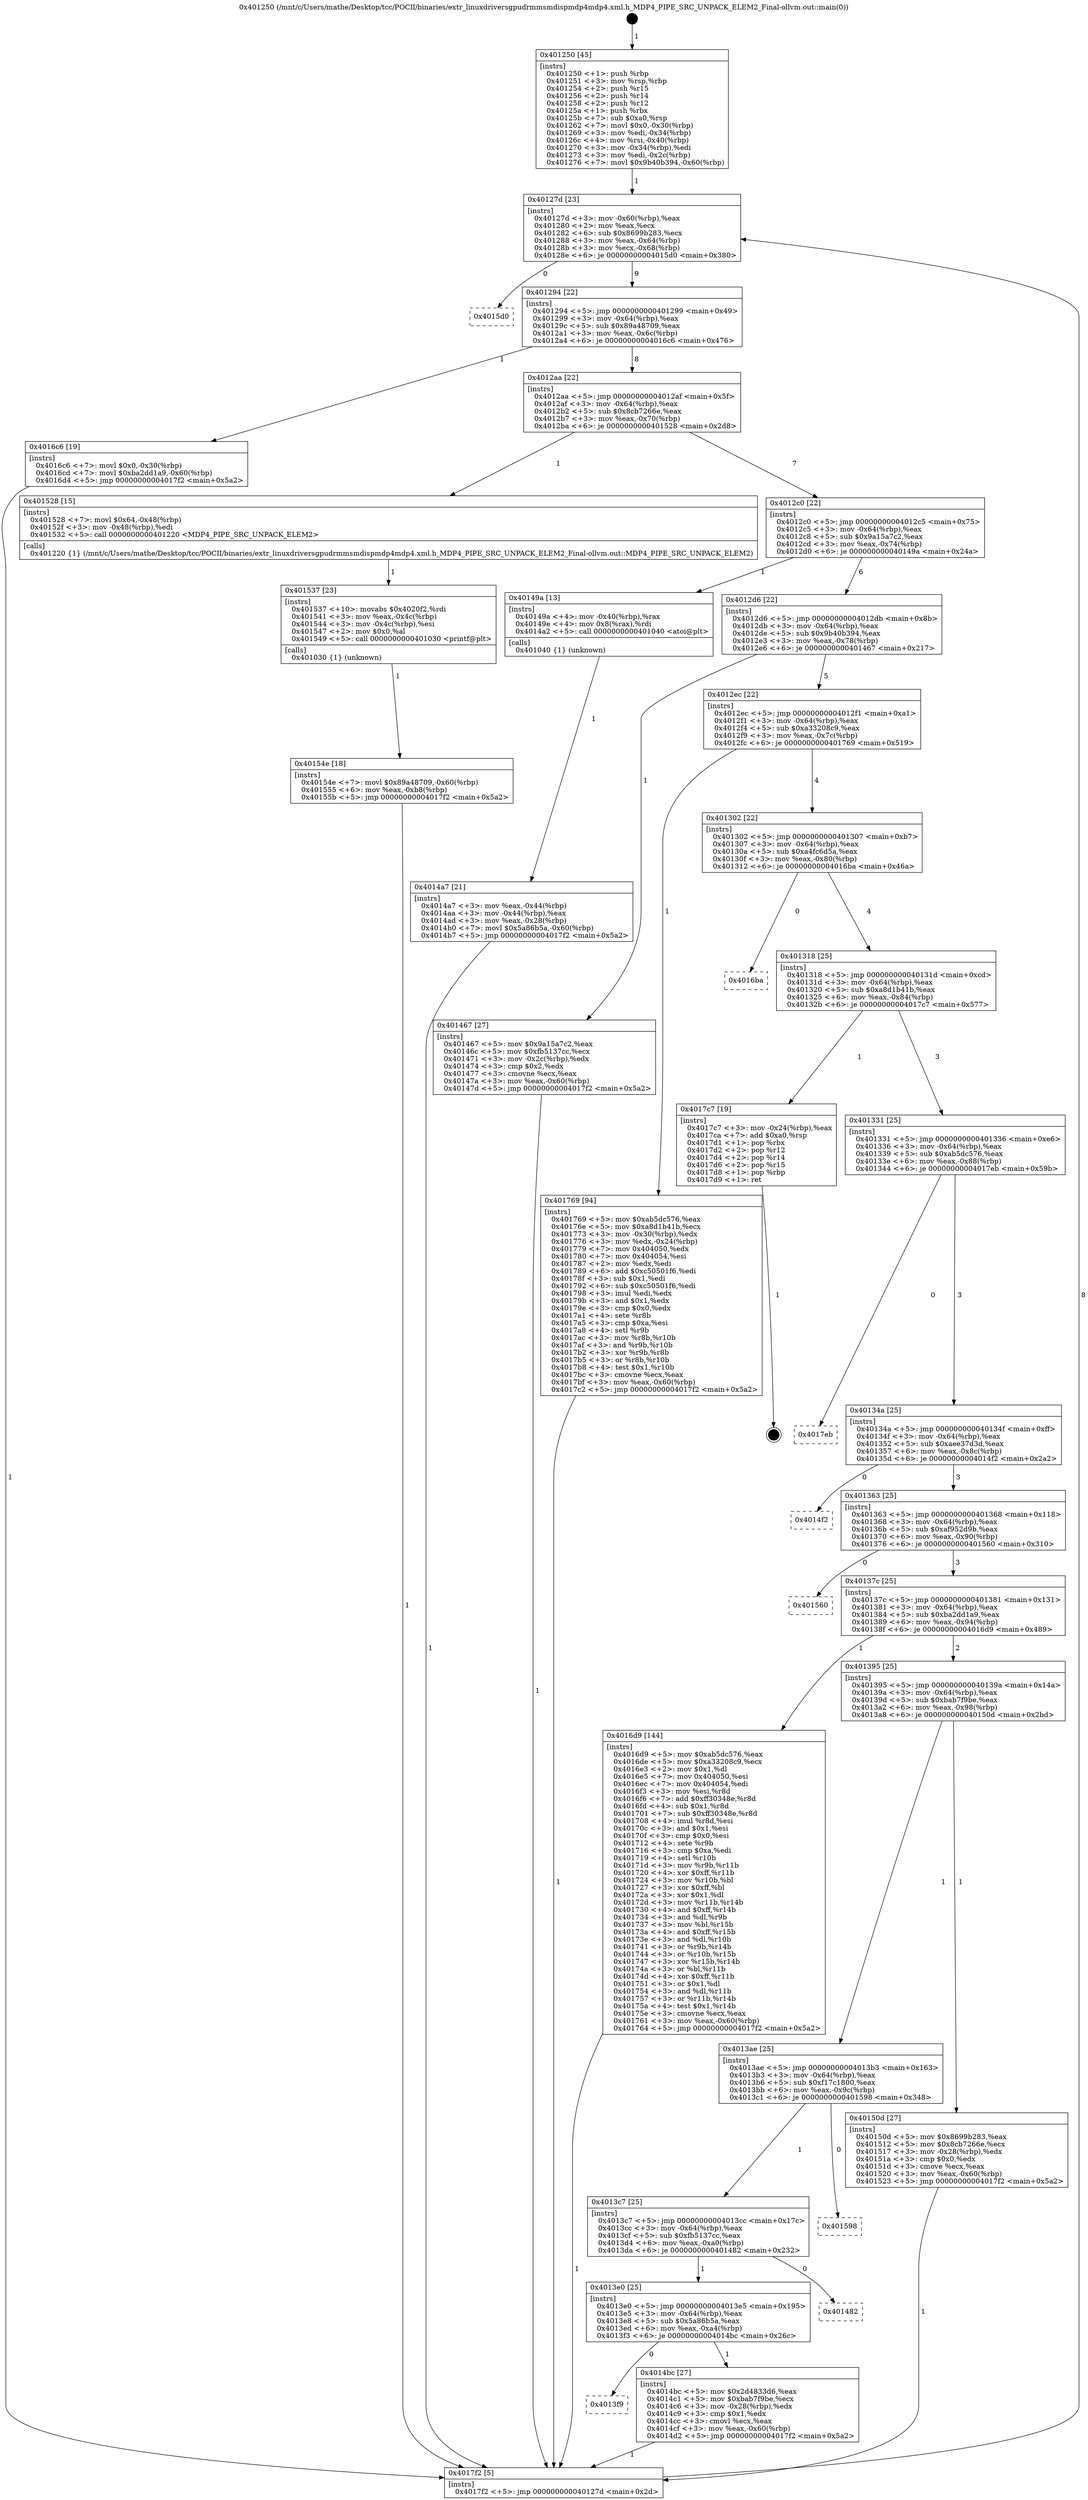 digraph "0x401250" {
  label = "0x401250 (/mnt/c/Users/mathe/Desktop/tcc/POCII/binaries/extr_linuxdriversgpudrmmsmdispmdp4mdp4.xml.h_MDP4_PIPE_SRC_UNPACK_ELEM2_Final-ollvm.out::main(0))"
  labelloc = "t"
  node[shape=record]

  Entry [label="",width=0.3,height=0.3,shape=circle,fillcolor=black,style=filled]
  "0x40127d" [label="{
     0x40127d [23]\l
     | [instrs]\l
     &nbsp;&nbsp;0x40127d \<+3\>: mov -0x60(%rbp),%eax\l
     &nbsp;&nbsp;0x401280 \<+2\>: mov %eax,%ecx\l
     &nbsp;&nbsp;0x401282 \<+6\>: sub $0x8699b283,%ecx\l
     &nbsp;&nbsp;0x401288 \<+3\>: mov %eax,-0x64(%rbp)\l
     &nbsp;&nbsp;0x40128b \<+3\>: mov %ecx,-0x68(%rbp)\l
     &nbsp;&nbsp;0x40128e \<+6\>: je 00000000004015d0 \<main+0x380\>\l
  }"]
  "0x4015d0" [label="{
     0x4015d0\l
  }", style=dashed]
  "0x401294" [label="{
     0x401294 [22]\l
     | [instrs]\l
     &nbsp;&nbsp;0x401294 \<+5\>: jmp 0000000000401299 \<main+0x49\>\l
     &nbsp;&nbsp;0x401299 \<+3\>: mov -0x64(%rbp),%eax\l
     &nbsp;&nbsp;0x40129c \<+5\>: sub $0x89a48709,%eax\l
     &nbsp;&nbsp;0x4012a1 \<+3\>: mov %eax,-0x6c(%rbp)\l
     &nbsp;&nbsp;0x4012a4 \<+6\>: je 00000000004016c6 \<main+0x476\>\l
  }"]
  Exit [label="",width=0.3,height=0.3,shape=circle,fillcolor=black,style=filled,peripheries=2]
  "0x4016c6" [label="{
     0x4016c6 [19]\l
     | [instrs]\l
     &nbsp;&nbsp;0x4016c6 \<+7\>: movl $0x0,-0x30(%rbp)\l
     &nbsp;&nbsp;0x4016cd \<+7\>: movl $0xba2dd1a9,-0x60(%rbp)\l
     &nbsp;&nbsp;0x4016d4 \<+5\>: jmp 00000000004017f2 \<main+0x5a2\>\l
  }"]
  "0x4012aa" [label="{
     0x4012aa [22]\l
     | [instrs]\l
     &nbsp;&nbsp;0x4012aa \<+5\>: jmp 00000000004012af \<main+0x5f\>\l
     &nbsp;&nbsp;0x4012af \<+3\>: mov -0x64(%rbp),%eax\l
     &nbsp;&nbsp;0x4012b2 \<+5\>: sub $0x8cb7266e,%eax\l
     &nbsp;&nbsp;0x4012b7 \<+3\>: mov %eax,-0x70(%rbp)\l
     &nbsp;&nbsp;0x4012ba \<+6\>: je 0000000000401528 \<main+0x2d8\>\l
  }"]
  "0x40154e" [label="{
     0x40154e [18]\l
     | [instrs]\l
     &nbsp;&nbsp;0x40154e \<+7\>: movl $0x89a48709,-0x60(%rbp)\l
     &nbsp;&nbsp;0x401555 \<+6\>: mov %eax,-0xb8(%rbp)\l
     &nbsp;&nbsp;0x40155b \<+5\>: jmp 00000000004017f2 \<main+0x5a2\>\l
  }"]
  "0x401528" [label="{
     0x401528 [15]\l
     | [instrs]\l
     &nbsp;&nbsp;0x401528 \<+7\>: movl $0x64,-0x48(%rbp)\l
     &nbsp;&nbsp;0x40152f \<+3\>: mov -0x48(%rbp),%edi\l
     &nbsp;&nbsp;0x401532 \<+5\>: call 0000000000401220 \<MDP4_PIPE_SRC_UNPACK_ELEM2\>\l
     | [calls]\l
     &nbsp;&nbsp;0x401220 \{1\} (/mnt/c/Users/mathe/Desktop/tcc/POCII/binaries/extr_linuxdriversgpudrmmsmdispmdp4mdp4.xml.h_MDP4_PIPE_SRC_UNPACK_ELEM2_Final-ollvm.out::MDP4_PIPE_SRC_UNPACK_ELEM2)\l
  }"]
  "0x4012c0" [label="{
     0x4012c0 [22]\l
     | [instrs]\l
     &nbsp;&nbsp;0x4012c0 \<+5\>: jmp 00000000004012c5 \<main+0x75\>\l
     &nbsp;&nbsp;0x4012c5 \<+3\>: mov -0x64(%rbp),%eax\l
     &nbsp;&nbsp;0x4012c8 \<+5\>: sub $0x9a15a7c2,%eax\l
     &nbsp;&nbsp;0x4012cd \<+3\>: mov %eax,-0x74(%rbp)\l
     &nbsp;&nbsp;0x4012d0 \<+6\>: je 000000000040149a \<main+0x24a\>\l
  }"]
  "0x401537" [label="{
     0x401537 [23]\l
     | [instrs]\l
     &nbsp;&nbsp;0x401537 \<+10\>: movabs $0x4020f2,%rdi\l
     &nbsp;&nbsp;0x401541 \<+3\>: mov %eax,-0x4c(%rbp)\l
     &nbsp;&nbsp;0x401544 \<+3\>: mov -0x4c(%rbp),%esi\l
     &nbsp;&nbsp;0x401547 \<+2\>: mov $0x0,%al\l
     &nbsp;&nbsp;0x401549 \<+5\>: call 0000000000401030 \<printf@plt\>\l
     | [calls]\l
     &nbsp;&nbsp;0x401030 \{1\} (unknown)\l
  }"]
  "0x40149a" [label="{
     0x40149a [13]\l
     | [instrs]\l
     &nbsp;&nbsp;0x40149a \<+4\>: mov -0x40(%rbp),%rax\l
     &nbsp;&nbsp;0x40149e \<+4\>: mov 0x8(%rax),%rdi\l
     &nbsp;&nbsp;0x4014a2 \<+5\>: call 0000000000401040 \<atoi@plt\>\l
     | [calls]\l
     &nbsp;&nbsp;0x401040 \{1\} (unknown)\l
  }"]
  "0x4012d6" [label="{
     0x4012d6 [22]\l
     | [instrs]\l
     &nbsp;&nbsp;0x4012d6 \<+5\>: jmp 00000000004012db \<main+0x8b\>\l
     &nbsp;&nbsp;0x4012db \<+3\>: mov -0x64(%rbp),%eax\l
     &nbsp;&nbsp;0x4012de \<+5\>: sub $0x9b40b394,%eax\l
     &nbsp;&nbsp;0x4012e3 \<+3\>: mov %eax,-0x78(%rbp)\l
     &nbsp;&nbsp;0x4012e6 \<+6\>: je 0000000000401467 \<main+0x217\>\l
  }"]
  "0x4013f9" [label="{
     0x4013f9\l
  }", style=dashed]
  "0x401467" [label="{
     0x401467 [27]\l
     | [instrs]\l
     &nbsp;&nbsp;0x401467 \<+5\>: mov $0x9a15a7c2,%eax\l
     &nbsp;&nbsp;0x40146c \<+5\>: mov $0xfb5137cc,%ecx\l
     &nbsp;&nbsp;0x401471 \<+3\>: mov -0x2c(%rbp),%edx\l
     &nbsp;&nbsp;0x401474 \<+3\>: cmp $0x2,%edx\l
     &nbsp;&nbsp;0x401477 \<+3\>: cmovne %ecx,%eax\l
     &nbsp;&nbsp;0x40147a \<+3\>: mov %eax,-0x60(%rbp)\l
     &nbsp;&nbsp;0x40147d \<+5\>: jmp 00000000004017f2 \<main+0x5a2\>\l
  }"]
  "0x4012ec" [label="{
     0x4012ec [22]\l
     | [instrs]\l
     &nbsp;&nbsp;0x4012ec \<+5\>: jmp 00000000004012f1 \<main+0xa1\>\l
     &nbsp;&nbsp;0x4012f1 \<+3\>: mov -0x64(%rbp),%eax\l
     &nbsp;&nbsp;0x4012f4 \<+5\>: sub $0xa33208c9,%eax\l
     &nbsp;&nbsp;0x4012f9 \<+3\>: mov %eax,-0x7c(%rbp)\l
     &nbsp;&nbsp;0x4012fc \<+6\>: je 0000000000401769 \<main+0x519\>\l
  }"]
  "0x4017f2" [label="{
     0x4017f2 [5]\l
     | [instrs]\l
     &nbsp;&nbsp;0x4017f2 \<+5\>: jmp 000000000040127d \<main+0x2d\>\l
  }"]
  "0x401250" [label="{
     0x401250 [45]\l
     | [instrs]\l
     &nbsp;&nbsp;0x401250 \<+1\>: push %rbp\l
     &nbsp;&nbsp;0x401251 \<+3\>: mov %rsp,%rbp\l
     &nbsp;&nbsp;0x401254 \<+2\>: push %r15\l
     &nbsp;&nbsp;0x401256 \<+2\>: push %r14\l
     &nbsp;&nbsp;0x401258 \<+2\>: push %r12\l
     &nbsp;&nbsp;0x40125a \<+1\>: push %rbx\l
     &nbsp;&nbsp;0x40125b \<+7\>: sub $0xa0,%rsp\l
     &nbsp;&nbsp;0x401262 \<+7\>: movl $0x0,-0x30(%rbp)\l
     &nbsp;&nbsp;0x401269 \<+3\>: mov %edi,-0x34(%rbp)\l
     &nbsp;&nbsp;0x40126c \<+4\>: mov %rsi,-0x40(%rbp)\l
     &nbsp;&nbsp;0x401270 \<+3\>: mov -0x34(%rbp),%edi\l
     &nbsp;&nbsp;0x401273 \<+3\>: mov %edi,-0x2c(%rbp)\l
     &nbsp;&nbsp;0x401276 \<+7\>: movl $0x9b40b394,-0x60(%rbp)\l
  }"]
  "0x4014a7" [label="{
     0x4014a7 [21]\l
     | [instrs]\l
     &nbsp;&nbsp;0x4014a7 \<+3\>: mov %eax,-0x44(%rbp)\l
     &nbsp;&nbsp;0x4014aa \<+3\>: mov -0x44(%rbp),%eax\l
     &nbsp;&nbsp;0x4014ad \<+3\>: mov %eax,-0x28(%rbp)\l
     &nbsp;&nbsp;0x4014b0 \<+7\>: movl $0x5a86b5a,-0x60(%rbp)\l
     &nbsp;&nbsp;0x4014b7 \<+5\>: jmp 00000000004017f2 \<main+0x5a2\>\l
  }"]
  "0x4014bc" [label="{
     0x4014bc [27]\l
     | [instrs]\l
     &nbsp;&nbsp;0x4014bc \<+5\>: mov $0x2d4833d6,%eax\l
     &nbsp;&nbsp;0x4014c1 \<+5\>: mov $0xbab7f9be,%ecx\l
     &nbsp;&nbsp;0x4014c6 \<+3\>: mov -0x28(%rbp),%edx\l
     &nbsp;&nbsp;0x4014c9 \<+3\>: cmp $0x1,%edx\l
     &nbsp;&nbsp;0x4014cc \<+3\>: cmovl %ecx,%eax\l
     &nbsp;&nbsp;0x4014cf \<+3\>: mov %eax,-0x60(%rbp)\l
     &nbsp;&nbsp;0x4014d2 \<+5\>: jmp 00000000004017f2 \<main+0x5a2\>\l
  }"]
  "0x401769" [label="{
     0x401769 [94]\l
     | [instrs]\l
     &nbsp;&nbsp;0x401769 \<+5\>: mov $0xab5dc576,%eax\l
     &nbsp;&nbsp;0x40176e \<+5\>: mov $0xa8d1b41b,%ecx\l
     &nbsp;&nbsp;0x401773 \<+3\>: mov -0x30(%rbp),%edx\l
     &nbsp;&nbsp;0x401776 \<+3\>: mov %edx,-0x24(%rbp)\l
     &nbsp;&nbsp;0x401779 \<+7\>: mov 0x404050,%edx\l
     &nbsp;&nbsp;0x401780 \<+7\>: mov 0x404054,%esi\l
     &nbsp;&nbsp;0x401787 \<+2\>: mov %edx,%edi\l
     &nbsp;&nbsp;0x401789 \<+6\>: add $0xc50501f6,%edi\l
     &nbsp;&nbsp;0x40178f \<+3\>: sub $0x1,%edi\l
     &nbsp;&nbsp;0x401792 \<+6\>: sub $0xc50501f6,%edi\l
     &nbsp;&nbsp;0x401798 \<+3\>: imul %edi,%edx\l
     &nbsp;&nbsp;0x40179b \<+3\>: and $0x1,%edx\l
     &nbsp;&nbsp;0x40179e \<+3\>: cmp $0x0,%edx\l
     &nbsp;&nbsp;0x4017a1 \<+4\>: sete %r8b\l
     &nbsp;&nbsp;0x4017a5 \<+3\>: cmp $0xa,%esi\l
     &nbsp;&nbsp;0x4017a8 \<+4\>: setl %r9b\l
     &nbsp;&nbsp;0x4017ac \<+3\>: mov %r8b,%r10b\l
     &nbsp;&nbsp;0x4017af \<+3\>: and %r9b,%r10b\l
     &nbsp;&nbsp;0x4017b2 \<+3\>: xor %r9b,%r8b\l
     &nbsp;&nbsp;0x4017b5 \<+3\>: or %r8b,%r10b\l
     &nbsp;&nbsp;0x4017b8 \<+4\>: test $0x1,%r10b\l
     &nbsp;&nbsp;0x4017bc \<+3\>: cmovne %ecx,%eax\l
     &nbsp;&nbsp;0x4017bf \<+3\>: mov %eax,-0x60(%rbp)\l
     &nbsp;&nbsp;0x4017c2 \<+5\>: jmp 00000000004017f2 \<main+0x5a2\>\l
  }"]
  "0x401302" [label="{
     0x401302 [22]\l
     | [instrs]\l
     &nbsp;&nbsp;0x401302 \<+5\>: jmp 0000000000401307 \<main+0xb7\>\l
     &nbsp;&nbsp;0x401307 \<+3\>: mov -0x64(%rbp),%eax\l
     &nbsp;&nbsp;0x40130a \<+5\>: sub $0xa4fc6d5a,%eax\l
     &nbsp;&nbsp;0x40130f \<+3\>: mov %eax,-0x80(%rbp)\l
     &nbsp;&nbsp;0x401312 \<+6\>: je 00000000004016ba \<main+0x46a\>\l
  }"]
  "0x4013e0" [label="{
     0x4013e0 [25]\l
     | [instrs]\l
     &nbsp;&nbsp;0x4013e0 \<+5\>: jmp 00000000004013e5 \<main+0x195\>\l
     &nbsp;&nbsp;0x4013e5 \<+3\>: mov -0x64(%rbp),%eax\l
     &nbsp;&nbsp;0x4013e8 \<+5\>: sub $0x5a86b5a,%eax\l
     &nbsp;&nbsp;0x4013ed \<+6\>: mov %eax,-0xa4(%rbp)\l
     &nbsp;&nbsp;0x4013f3 \<+6\>: je 00000000004014bc \<main+0x26c\>\l
  }"]
  "0x4016ba" [label="{
     0x4016ba\l
  }", style=dashed]
  "0x401318" [label="{
     0x401318 [25]\l
     | [instrs]\l
     &nbsp;&nbsp;0x401318 \<+5\>: jmp 000000000040131d \<main+0xcd\>\l
     &nbsp;&nbsp;0x40131d \<+3\>: mov -0x64(%rbp),%eax\l
     &nbsp;&nbsp;0x401320 \<+5\>: sub $0xa8d1b41b,%eax\l
     &nbsp;&nbsp;0x401325 \<+6\>: mov %eax,-0x84(%rbp)\l
     &nbsp;&nbsp;0x40132b \<+6\>: je 00000000004017c7 \<main+0x577\>\l
  }"]
  "0x401482" [label="{
     0x401482\l
  }", style=dashed]
  "0x4017c7" [label="{
     0x4017c7 [19]\l
     | [instrs]\l
     &nbsp;&nbsp;0x4017c7 \<+3\>: mov -0x24(%rbp),%eax\l
     &nbsp;&nbsp;0x4017ca \<+7\>: add $0xa0,%rsp\l
     &nbsp;&nbsp;0x4017d1 \<+1\>: pop %rbx\l
     &nbsp;&nbsp;0x4017d2 \<+2\>: pop %r12\l
     &nbsp;&nbsp;0x4017d4 \<+2\>: pop %r14\l
     &nbsp;&nbsp;0x4017d6 \<+2\>: pop %r15\l
     &nbsp;&nbsp;0x4017d8 \<+1\>: pop %rbp\l
     &nbsp;&nbsp;0x4017d9 \<+1\>: ret\l
  }"]
  "0x401331" [label="{
     0x401331 [25]\l
     | [instrs]\l
     &nbsp;&nbsp;0x401331 \<+5\>: jmp 0000000000401336 \<main+0xe6\>\l
     &nbsp;&nbsp;0x401336 \<+3\>: mov -0x64(%rbp),%eax\l
     &nbsp;&nbsp;0x401339 \<+5\>: sub $0xab5dc576,%eax\l
     &nbsp;&nbsp;0x40133e \<+6\>: mov %eax,-0x88(%rbp)\l
     &nbsp;&nbsp;0x401344 \<+6\>: je 00000000004017eb \<main+0x59b\>\l
  }"]
  "0x4013c7" [label="{
     0x4013c7 [25]\l
     | [instrs]\l
     &nbsp;&nbsp;0x4013c7 \<+5\>: jmp 00000000004013cc \<main+0x17c\>\l
     &nbsp;&nbsp;0x4013cc \<+3\>: mov -0x64(%rbp),%eax\l
     &nbsp;&nbsp;0x4013cf \<+5\>: sub $0xfb5137cc,%eax\l
     &nbsp;&nbsp;0x4013d4 \<+6\>: mov %eax,-0xa0(%rbp)\l
     &nbsp;&nbsp;0x4013da \<+6\>: je 0000000000401482 \<main+0x232\>\l
  }"]
  "0x4017eb" [label="{
     0x4017eb\l
  }", style=dashed]
  "0x40134a" [label="{
     0x40134a [25]\l
     | [instrs]\l
     &nbsp;&nbsp;0x40134a \<+5\>: jmp 000000000040134f \<main+0xff\>\l
     &nbsp;&nbsp;0x40134f \<+3\>: mov -0x64(%rbp),%eax\l
     &nbsp;&nbsp;0x401352 \<+5\>: sub $0xaee37d3d,%eax\l
     &nbsp;&nbsp;0x401357 \<+6\>: mov %eax,-0x8c(%rbp)\l
     &nbsp;&nbsp;0x40135d \<+6\>: je 00000000004014f2 \<main+0x2a2\>\l
  }"]
  "0x401598" [label="{
     0x401598\l
  }", style=dashed]
  "0x4014f2" [label="{
     0x4014f2\l
  }", style=dashed]
  "0x401363" [label="{
     0x401363 [25]\l
     | [instrs]\l
     &nbsp;&nbsp;0x401363 \<+5\>: jmp 0000000000401368 \<main+0x118\>\l
     &nbsp;&nbsp;0x401368 \<+3\>: mov -0x64(%rbp),%eax\l
     &nbsp;&nbsp;0x40136b \<+5\>: sub $0xaf952d9b,%eax\l
     &nbsp;&nbsp;0x401370 \<+6\>: mov %eax,-0x90(%rbp)\l
     &nbsp;&nbsp;0x401376 \<+6\>: je 0000000000401560 \<main+0x310\>\l
  }"]
  "0x4013ae" [label="{
     0x4013ae [25]\l
     | [instrs]\l
     &nbsp;&nbsp;0x4013ae \<+5\>: jmp 00000000004013b3 \<main+0x163\>\l
     &nbsp;&nbsp;0x4013b3 \<+3\>: mov -0x64(%rbp),%eax\l
     &nbsp;&nbsp;0x4013b6 \<+5\>: sub $0xf17c1800,%eax\l
     &nbsp;&nbsp;0x4013bb \<+6\>: mov %eax,-0x9c(%rbp)\l
     &nbsp;&nbsp;0x4013c1 \<+6\>: je 0000000000401598 \<main+0x348\>\l
  }"]
  "0x401560" [label="{
     0x401560\l
  }", style=dashed]
  "0x40137c" [label="{
     0x40137c [25]\l
     | [instrs]\l
     &nbsp;&nbsp;0x40137c \<+5\>: jmp 0000000000401381 \<main+0x131\>\l
     &nbsp;&nbsp;0x401381 \<+3\>: mov -0x64(%rbp),%eax\l
     &nbsp;&nbsp;0x401384 \<+5\>: sub $0xba2dd1a9,%eax\l
     &nbsp;&nbsp;0x401389 \<+6\>: mov %eax,-0x94(%rbp)\l
     &nbsp;&nbsp;0x40138f \<+6\>: je 00000000004016d9 \<main+0x489\>\l
  }"]
  "0x40150d" [label="{
     0x40150d [27]\l
     | [instrs]\l
     &nbsp;&nbsp;0x40150d \<+5\>: mov $0x8699b283,%eax\l
     &nbsp;&nbsp;0x401512 \<+5\>: mov $0x8cb7266e,%ecx\l
     &nbsp;&nbsp;0x401517 \<+3\>: mov -0x28(%rbp),%edx\l
     &nbsp;&nbsp;0x40151a \<+3\>: cmp $0x0,%edx\l
     &nbsp;&nbsp;0x40151d \<+3\>: cmove %ecx,%eax\l
     &nbsp;&nbsp;0x401520 \<+3\>: mov %eax,-0x60(%rbp)\l
     &nbsp;&nbsp;0x401523 \<+5\>: jmp 00000000004017f2 \<main+0x5a2\>\l
  }"]
  "0x4016d9" [label="{
     0x4016d9 [144]\l
     | [instrs]\l
     &nbsp;&nbsp;0x4016d9 \<+5\>: mov $0xab5dc576,%eax\l
     &nbsp;&nbsp;0x4016de \<+5\>: mov $0xa33208c9,%ecx\l
     &nbsp;&nbsp;0x4016e3 \<+2\>: mov $0x1,%dl\l
     &nbsp;&nbsp;0x4016e5 \<+7\>: mov 0x404050,%esi\l
     &nbsp;&nbsp;0x4016ec \<+7\>: mov 0x404054,%edi\l
     &nbsp;&nbsp;0x4016f3 \<+3\>: mov %esi,%r8d\l
     &nbsp;&nbsp;0x4016f6 \<+7\>: add $0xff30348e,%r8d\l
     &nbsp;&nbsp;0x4016fd \<+4\>: sub $0x1,%r8d\l
     &nbsp;&nbsp;0x401701 \<+7\>: sub $0xff30348e,%r8d\l
     &nbsp;&nbsp;0x401708 \<+4\>: imul %r8d,%esi\l
     &nbsp;&nbsp;0x40170c \<+3\>: and $0x1,%esi\l
     &nbsp;&nbsp;0x40170f \<+3\>: cmp $0x0,%esi\l
     &nbsp;&nbsp;0x401712 \<+4\>: sete %r9b\l
     &nbsp;&nbsp;0x401716 \<+3\>: cmp $0xa,%edi\l
     &nbsp;&nbsp;0x401719 \<+4\>: setl %r10b\l
     &nbsp;&nbsp;0x40171d \<+3\>: mov %r9b,%r11b\l
     &nbsp;&nbsp;0x401720 \<+4\>: xor $0xff,%r11b\l
     &nbsp;&nbsp;0x401724 \<+3\>: mov %r10b,%bl\l
     &nbsp;&nbsp;0x401727 \<+3\>: xor $0xff,%bl\l
     &nbsp;&nbsp;0x40172a \<+3\>: xor $0x1,%dl\l
     &nbsp;&nbsp;0x40172d \<+3\>: mov %r11b,%r14b\l
     &nbsp;&nbsp;0x401730 \<+4\>: and $0xff,%r14b\l
     &nbsp;&nbsp;0x401734 \<+3\>: and %dl,%r9b\l
     &nbsp;&nbsp;0x401737 \<+3\>: mov %bl,%r15b\l
     &nbsp;&nbsp;0x40173a \<+4\>: and $0xff,%r15b\l
     &nbsp;&nbsp;0x40173e \<+3\>: and %dl,%r10b\l
     &nbsp;&nbsp;0x401741 \<+3\>: or %r9b,%r14b\l
     &nbsp;&nbsp;0x401744 \<+3\>: or %r10b,%r15b\l
     &nbsp;&nbsp;0x401747 \<+3\>: xor %r15b,%r14b\l
     &nbsp;&nbsp;0x40174a \<+3\>: or %bl,%r11b\l
     &nbsp;&nbsp;0x40174d \<+4\>: xor $0xff,%r11b\l
     &nbsp;&nbsp;0x401751 \<+3\>: or $0x1,%dl\l
     &nbsp;&nbsp;0x401754 \<+3\>: and %dl,%r11b\l
     &nbsp;&nbsp;0x401757 \<+3\>: or %r11b,%r14b\l
     &nbsp;&nbsp;0x40175a \<+4\>: test $0x1,%r14b\l
     &nbsp;&nbsp;0x40175e \<+3\>: cmovne %ecx,%eax\l
     &nbsp;&nbsp;0x401761 \<+3\>: mov %eax,-0x60(%rbp)\l
     &nbsp;&nbsp;0x401764 \<+5\>: jmp 00000000004017f2 \<main+0x5a2\>\l
  }"]
  "0x401395" [label="{
     0x401395 [25]\l
     | [instrs]\l
     &nbsp;&nbsp;0x401395 \<+5\>: jmp 000000000040139a \<main+0x14a\>\l
     &nbsp;&nbsp;0x40139a \<+3\>: mov -0x64(%rbp),%eax\l
     &nbsp;&nbsp;0x40139d \<+5\>: sub $0xbab7f9be,%eax\l
     &nbsp;&nbsp;0x4013a2 \<+6\>: mov %eax,-0x98(%rbp)\l
     &nbsp;&nbsp;0x4013a8 \<+6\>: je 000000000040150d \<main+0x2bd\>\l
  }"]
  Entry -> "0x401250" [label=" 1"]
  "0x40127d" -> "0x4015d0" [label=" 0"]
  "0x40127d" -> "0x401294" [label=" 9"]
  "0x4017c7" -> Exit [label=" 1"]
  "0x401294" -> "0x4016c6" [label=" 1"]
  "0x401294" -> "0x4012aa" [label=" 8"]
  "0x401769" -> "0x4017f2" [label=" 1"]
  "0x4012aa" -> "0x401528" [label=" 1"]
  "0x4012aa" -> "0x4012c0" [label=" 7"]
  "0x4016d9" -> "0x4017f2" [label=" 1"]
  "0x4012c0" -> "0x40149a" [label=" 1"]
  "0x4012c0" -> "0x4012d6" [label=" 6"]
  "0x4016c6" -> "0x4017f2" [label=" 1"]
  "0x4012d6" -> "0x401467" [label=" 1"]
  "0x4012d6" -> "0x4012ec" [label=" 5"]
  "0x401467" -> "0x4017f2" [label=" 1"]
  "0x401250" -> "0x40127d" [label=" 1"]
  "0x4017f2" -> "0x40127d" [label=" 8"]
  "0x40149a" -> "0x4014a7" [label=" 1"]
  "0x4014a7" -> "0x4017f2" [label=" 1"]
  "0x40154e" -> "0x4017f2" [label=" 1"]
  "0x4012ec" -> "0x401769" [label=" 1"]
  "0x4012ec" -> "0x401302" [label=" 4"]
  "0x401537" -> "0x40154e" [label=" 1"]
  "0x401302" -> "0x4016ba" [label=" 0"]
  "0x401302" -> "0x401318" [label=" 4"]
  "0x40150d" -> "0x4017f2" [label=" 1"]
  "0x401318" -> "0x4017c7" [label=" 1"]
  "0x401318" -> "0x401331" [label=" 3"]
  "0x4014bc" -> "0x4017f2" [label=" 1"]
  "0x401331" -> "0x4017eb" [label=" 0"]
  "0x401331" -> "0x40134a" [label=" 3"]
  "0x4013e0" -> "0x4014bc" [label=" 1"]
  "0x40134a" -> "0x4014f2" [label=" 0"]
  "0x40134a" -> "0x401363" [label=" 3"]
  "0x401528" -> "0x401537" [label=" 1"]
  "0x401363" -> "0x401560" [label=" 0"]
  "0x401363" -> "0x40137c" [label=" 3"]
  "0x4013c7" -> "0x401482" [label=" 0"]
  "0x40137c" -> "0x4016d9" [label=" 1"]
  "0x40137c" -> "0x401395" [label=" 2"]
  "0x4013e0" -> "0x4013f9" [label=" 0"]
  "0x401395" -> "0x40150d" [label=" 1"]
  "0x401395" -> "0x4013ae" [label=" 1"]
  "0x4013c7" -> "0x4013e0" [label=" 1"]
  "0x4013ae" -> "0x401598" [label=" 0"]
  "0x4013ae" -> "0x4013c7" [label=" 1"]
}
